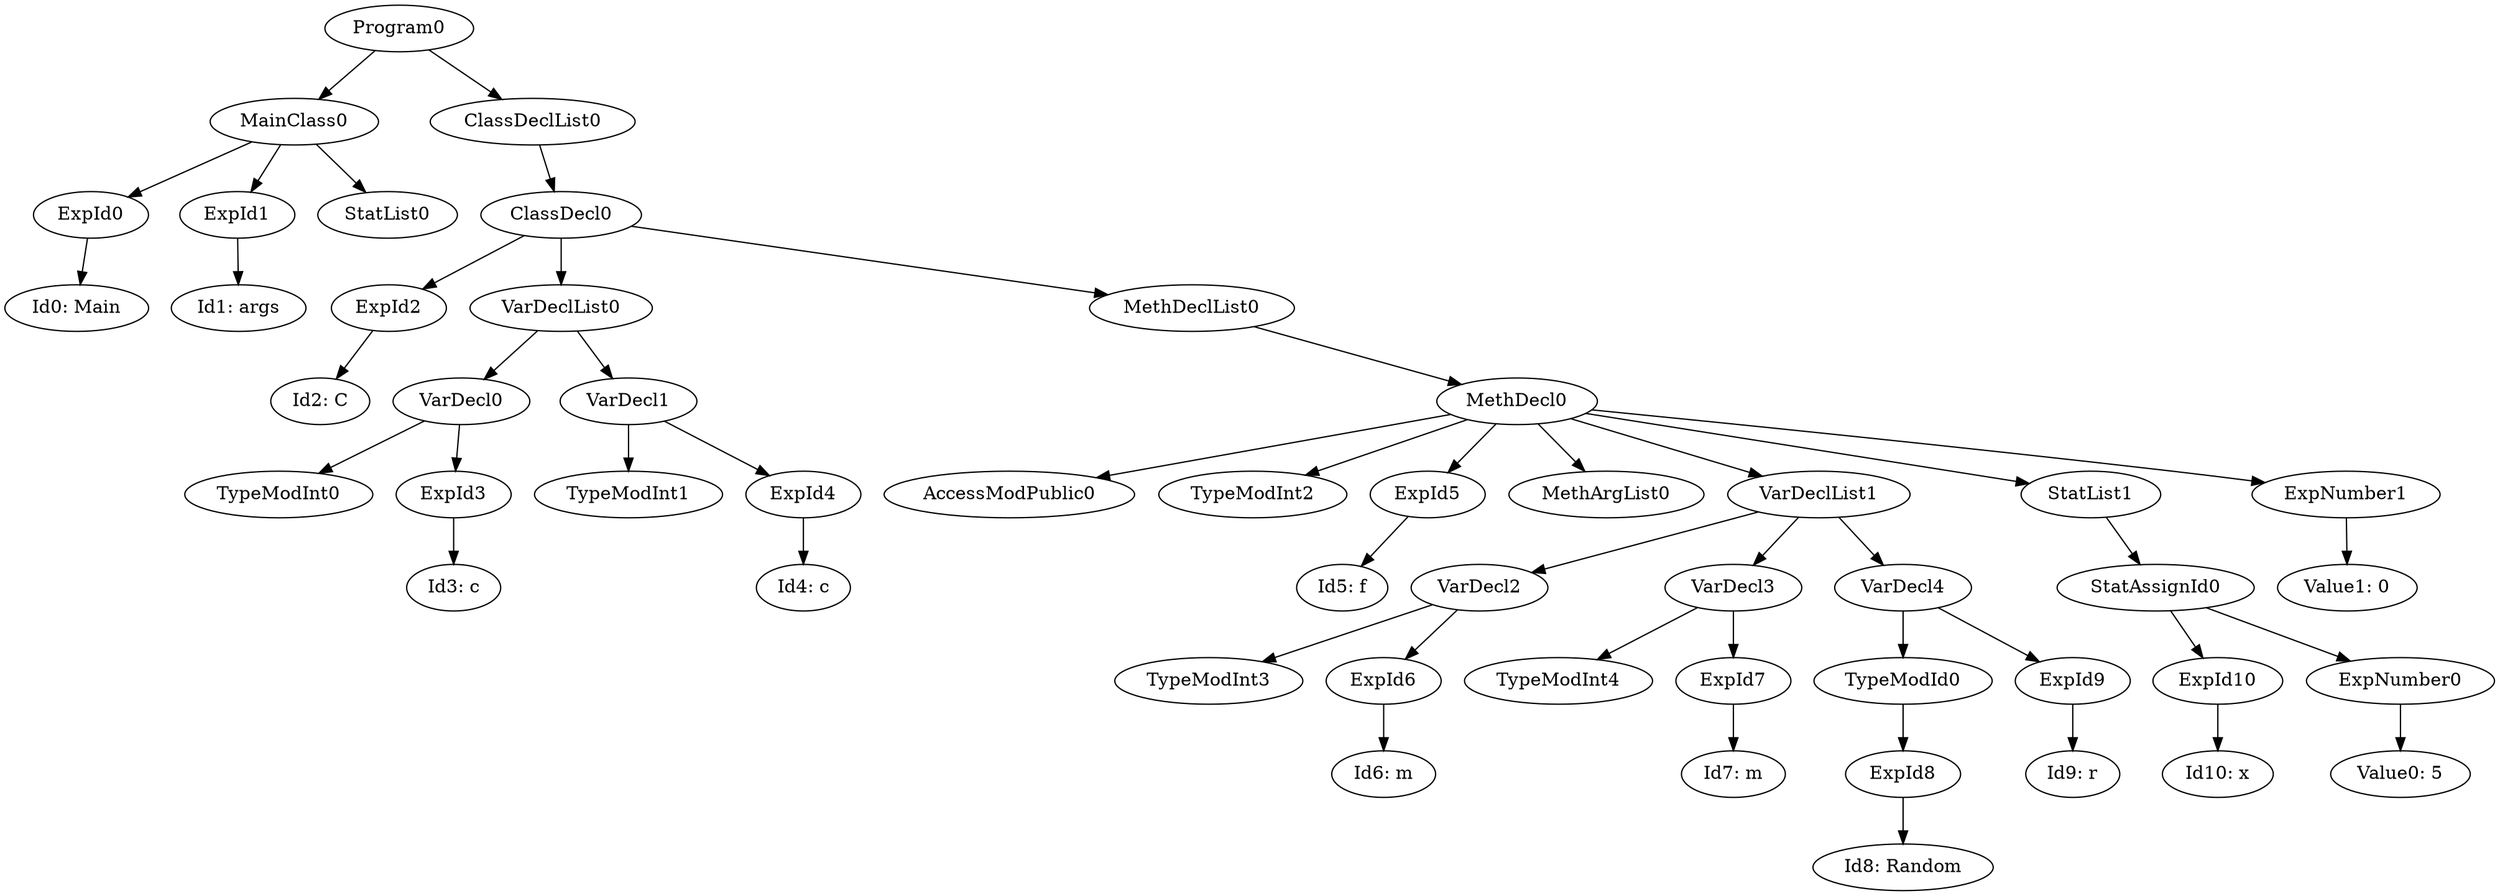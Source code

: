 digraph {
	ordering = out;
	ClassDeclList0 -> ClassDecl0;
	MethDeclList0 -> MethDecl0;
	ExpNumber1 -> "Value1: 0";
	StatList1 -> StatAssignId0;
	ExpNumber0 -> "Value0: 5";
	StatAssignId0 -> ExpId10;
	StatAssignId0 -> ExpNumber0;
	VarDecl1 -> TypeModInt1;
	VarDecl1 -> ExpId4;
	TypeModId0 -> ExpId8;
	VarDeclList0 -> VarDecl0;
	VarDeclList0 -> VarDecl1;
	ExpId1 -> "Id1: args";
	ExpId7 -> "Id7: m";
	VarDecl0 -> TypeModInt0;
	VarDecl0 -> ExpId3;
	ClassDecl0 -> ExpId2;
	ClassDecl0 -> VarDeclList0;
	ClassDecl0 -> MethDeclList0;
	ExpId2 -> "Id2: C";
	ExpId8 -> "Id8: Random";
	MainClass0 -> ExpId0;
	MainClass0 -> ExpId1;
	MainClass0 -> StatList0;
	VarDeclList1 -> VarDecl2;
	VarDeclList1 -> VarDecl3;
	VarDeclList1 -> VarDecl4;
	Program0 -> MainClass0;
	Program0 -> ClassDeclList0;
	ExpId0 -> "Id0: Main";
	ExpId3 -> "Id3: c";
	ExpId4 -> "Id4: c";
	MethDecl0 -> AccessModPublic0;
	MethDecl0 -> TypeModInt2;
	MethDecl0 -> ExpId5;
	MethDecl0 -> MethArgList0;
	MethDecl0 -> VarDeclList1;
	MethDecl0 -> StatList1;
	MethDecl0 -> ExpNumber1;
	ExpId10 -> "Id10: x";
	VarDecl2 -> TypeModInt3;
	VarDecl2 -> ExpId6;
	ExpId9 -> "Id9: r";
	VarDecl4 -> TypeModId0;
	VarDecl4 -> ExpId9;
	ExpId5 -> "Id5: f";
	ExpId6 -> "Id6: m";
	VarDecl3 -> TypeModInt4;
	VarDecl3 -> ExpId7;
}
